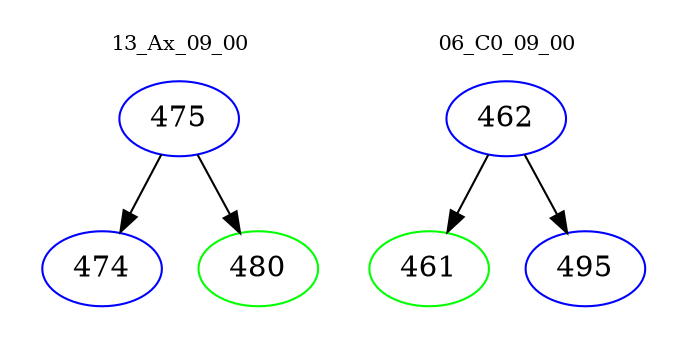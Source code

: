 digraph{
subgraph cluster_0 {
color = white
label = "13_Ax_09_00";
fontsize=10;
T0_475 [label="475", color="blue"]
T0_475 -> T0_474 [color="black"]
T0_474 [label="474", color="blue"]
T0_475 -> T0_480 [color="black"]
T0_480 [label="480", color="green"]
}
subgraph cluster_1 {
color = white
label = "06_C0_09_00";
fontsize=10;
T1_462 [label="462", color="blue"]
T1_462 -> T1_461 [color="black"]
T1_461 [label="461", color="green"]
T1_462 -> T1_495 [color="black"]
T1_495 [label="495", color="blue"]
}
}

